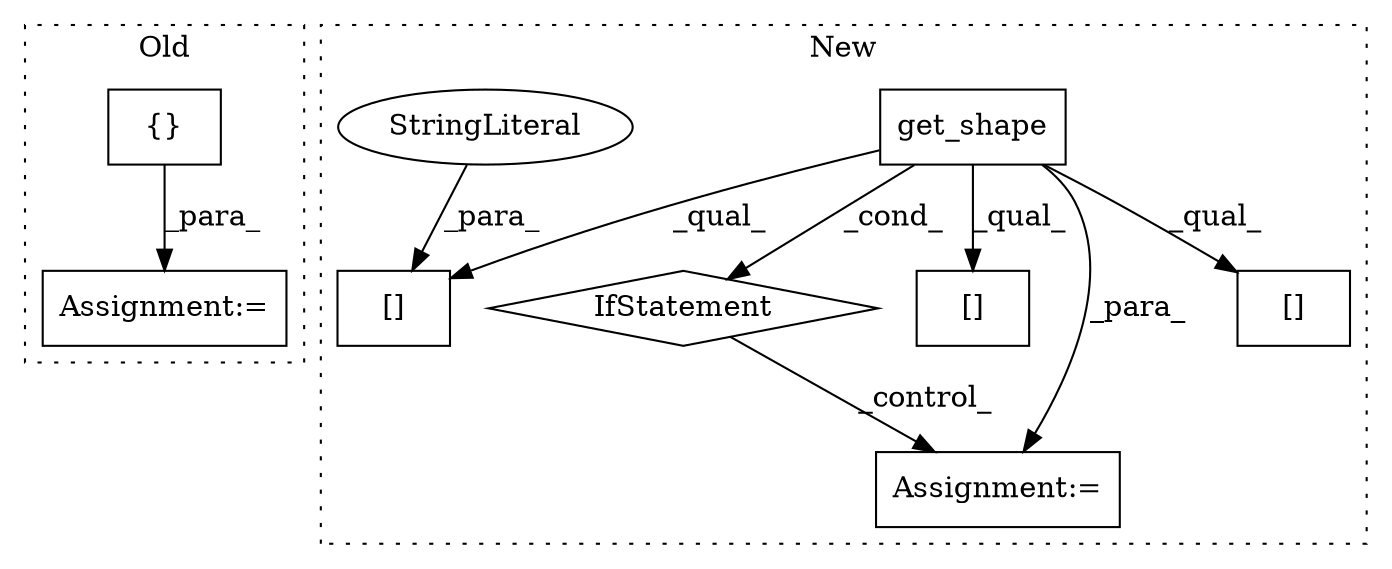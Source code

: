 digraph G {
subgraph cluster0 {
1 [label="{}" a="4" s="1779,1793" l="1,1" shape="box"];
7 [label="Assignment:=" a="7" s="1737" l="1" shape="box"];
label = "Old";
style="dotted";
}
subgraph cluster1 {
2 [label="get_shape" a="32" s="2344" l="11" shape="box"];
3 [label="[]" a="2" s="2337,2384" l="29,1" shape="box"];
4 [label="StringLiteral" a="45" s="2366" l="18" shape="ellipse"];
5 [label="IfStatement" a="25" s="2775,2818" l="4,2" shape="diamond"];
6 [label="[]" a="2" s="2779,2812" l="31,1" shape="box"];
8 [label="Assignment:=" a="7" s="2844" l="1" shape="box"];
9 [label="[]" a="2" s="2530,2569" l="37,1" shape="box"];
label = "New";
style="dotted";
}
1 -> 7 [label="_para_"];
2 -> 8 [label="_para_"];
2 -> 3 [label="_qual_"];
2 -> 9 [label="_qual_"];
2 -> 5 [label="_cond_"];
2 -> 6 [label="_qual_"];
4 -> 3 [label="_para_"];
5 -> 8 [label="_control_"];
}